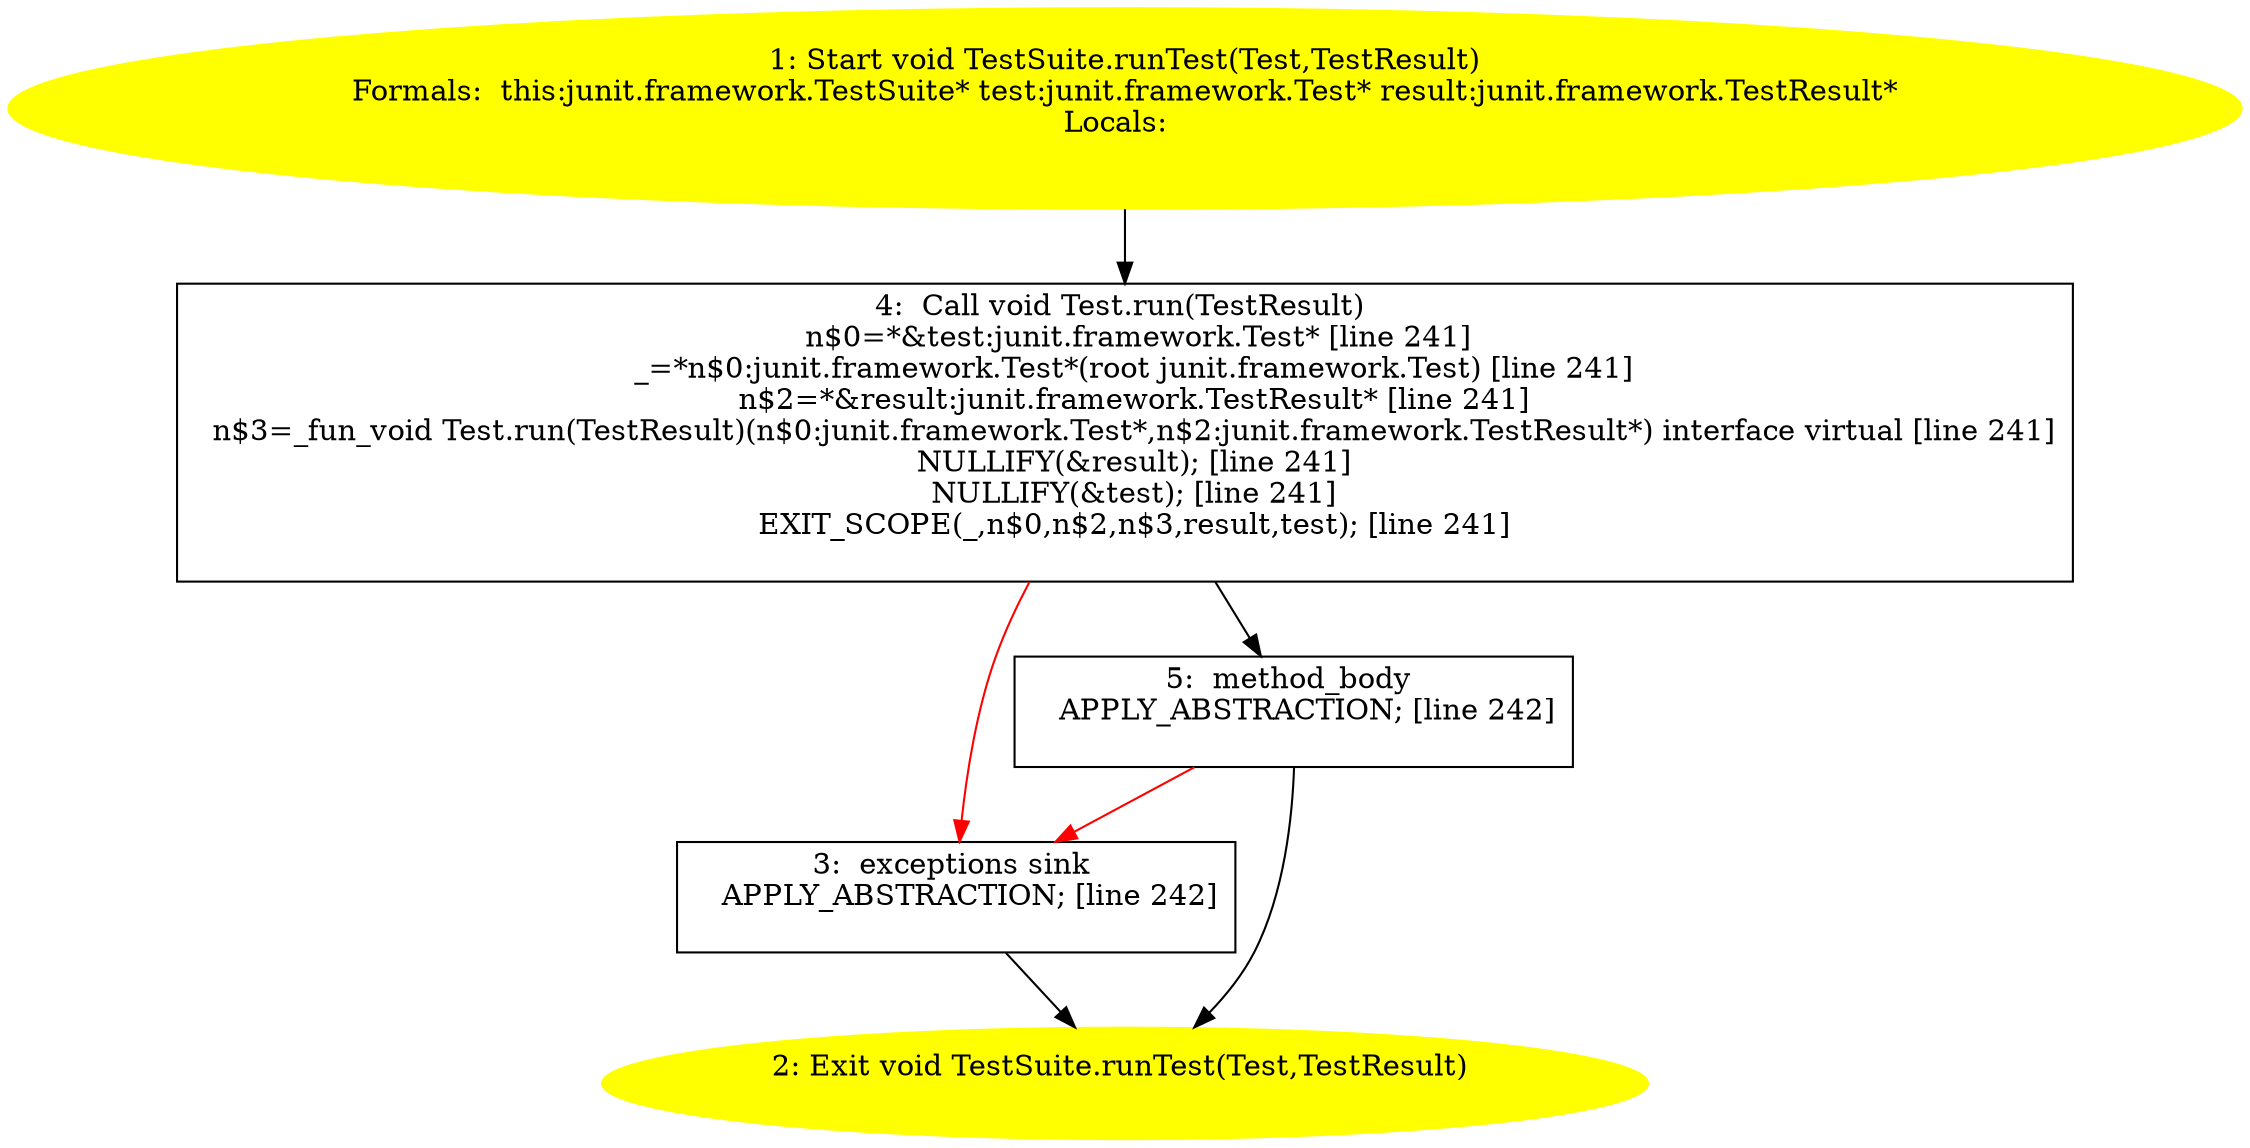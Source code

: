 /* @generated */
digraph cfg {
"junit.framework.TestSuite.runTest(junit.framework.Test,junit.framework.TestResult):void.0cc7b370e0d0e2e520df31d2c964c933_1" [label="1: Start void TestSuite.runTest(Test,TestResult)\nFormals:  this:junit.framework.TestSuite* test:junit.framework.Test* result:junit.framework.TestResult*\nLocals:  \n  " color=yellow style=filled]
	

	 "junit.framework.TestSuite.runTest(junit.framework.Test,junit.framework.TestResult):void.0cc7b370e0d0e2e520df31d2c964c933_1" -> "junit.framework.TestSuite.runTest(junit.framework.Test,junit.framework.TestResult):void.0cc7b370e0d0e2e520df31d2c964c933_4" ;
"junit.framework.TestSuite.runTest(junit.framework.Test,junit.framework.TestResult):void.0cc7b370e0d0e2e520df31d2c964c933_2" [label="2: Exit void TestSuite.runTest(Test,TestResult) \n  " color=yellow style=filled]
	

"junit.framework.TestSuite.runTest(junit.framework.Test,junit.framework.TestResult):void.0cc7b370e0d0e2e520df31d2c964c933_3" [label="3:  exceptions sink \n   APPLY_ABSTRACTION; [line 242]\n " shape="box"]
	

	 "junit.framework.TestSuite.runTest(junit.framework.Test,junit.framework.TestResult):void.0cc7b370e0d0e2e520df31d2c964c933_3" -> "junit.framework.TestSuite.runTest(junit.framework.Test,junit.framework.TestResult):void.0cc7b370e0d0e2e520df31d2c964c933_2" ;
"junit.framework.TestSuite.runTest(junit.framework.Test,junit.framework.TestResult):void.0cc7b370e0d0e2e520df31d2c964c933_4" [label="4:  Call void Test.run(TestResult) \n   n$0=*&test:junit.framework.Test* [line 241]\n  _=*n$0:junit.framework.Test*(root junit.framework.Test) [line 241]\n  n$2=*&result:junit.framework.TestResult* [line 241]\n  n$3=_fun_void Test.run(TestResult)(n$0:junit.framework.Test*,n$2:junit.framework.TestResult*) interface virtual [line 241]\n  NULLIFY(&result); [line 241]\n  NULLIFY(&test); [line 241]\n  EXIT_SCOPE(_,n$0,n$2,n$3,result,test); [line 241]\n " shape="box"]
	

	 "junit.framework.TestSuite.runTest(junit.framework.Test,junit.framework.TestResult):void.0cc7b370e0d0e2e520df31d2c964c933_4" -> "junit.framework.TestSuite.runTest(junit.framework.Test,junit.framework.TestResult):void.0cc7b370e0d0e2e520df31d2c964c933_5" ;
	 "junit.framework.TestSuite.runTest(junit.framework.Test,junit.framework.TestResult):void.0cc7b370e0d0e2e520df31d2c964c933_4" -> "junit.framework.TestSuite.runTest(junit.framework.Test,junit.framework.TestResult):void.0cc7b370e0d0e2e520df31d2c964c933_3" [color="red" ];
"junit.framework.TestSuite.runTest(junit.framework.Test,junit.framework.TestResult):void.0cc7b370e0d0e2e520df31d2c964c933_5" [label="5:  method_body \n   APPLY_ABSTRACTION; [line 242]\n " shape="box"]
	

	 "junit.framework.TestSuite.runTest(junit.framework.Test,junit.framework.TestResult):void.0cc7b370e0d0e2e520df31d2c964c933_5" -> "junit.framework.TestSuite.runTest(junit.framework.Test,junit.framework.TestResult):void.0cc7b370e0d0e2e520df31d2c964c933_2" ;
	 "junit.framework.TestSuite.runTest(junit.framework.Test,junit.framework.TestResult):void.0cc7b370e0d0e2e520df31d2c964c933_5" -> "junit.framework.TestSuite.runTest(junit.framework.Test,junit.framework.TestResult):void.0cc7b370e0d0e2e520df31d2c964c933_3" [color="red" ];
}
